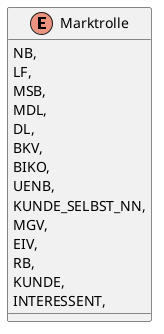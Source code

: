 @startuml
enum Marktrolle {
    NB,
    LF,
    MSB,
    MDL,
    DL,
    BKV,
    BIKO,
    UENB,
    KUNDE_SELBST_NN,
    MGV,
    EIV,
    RB,
    KUNDE,
    INTERESSENT,
}
@enduml
